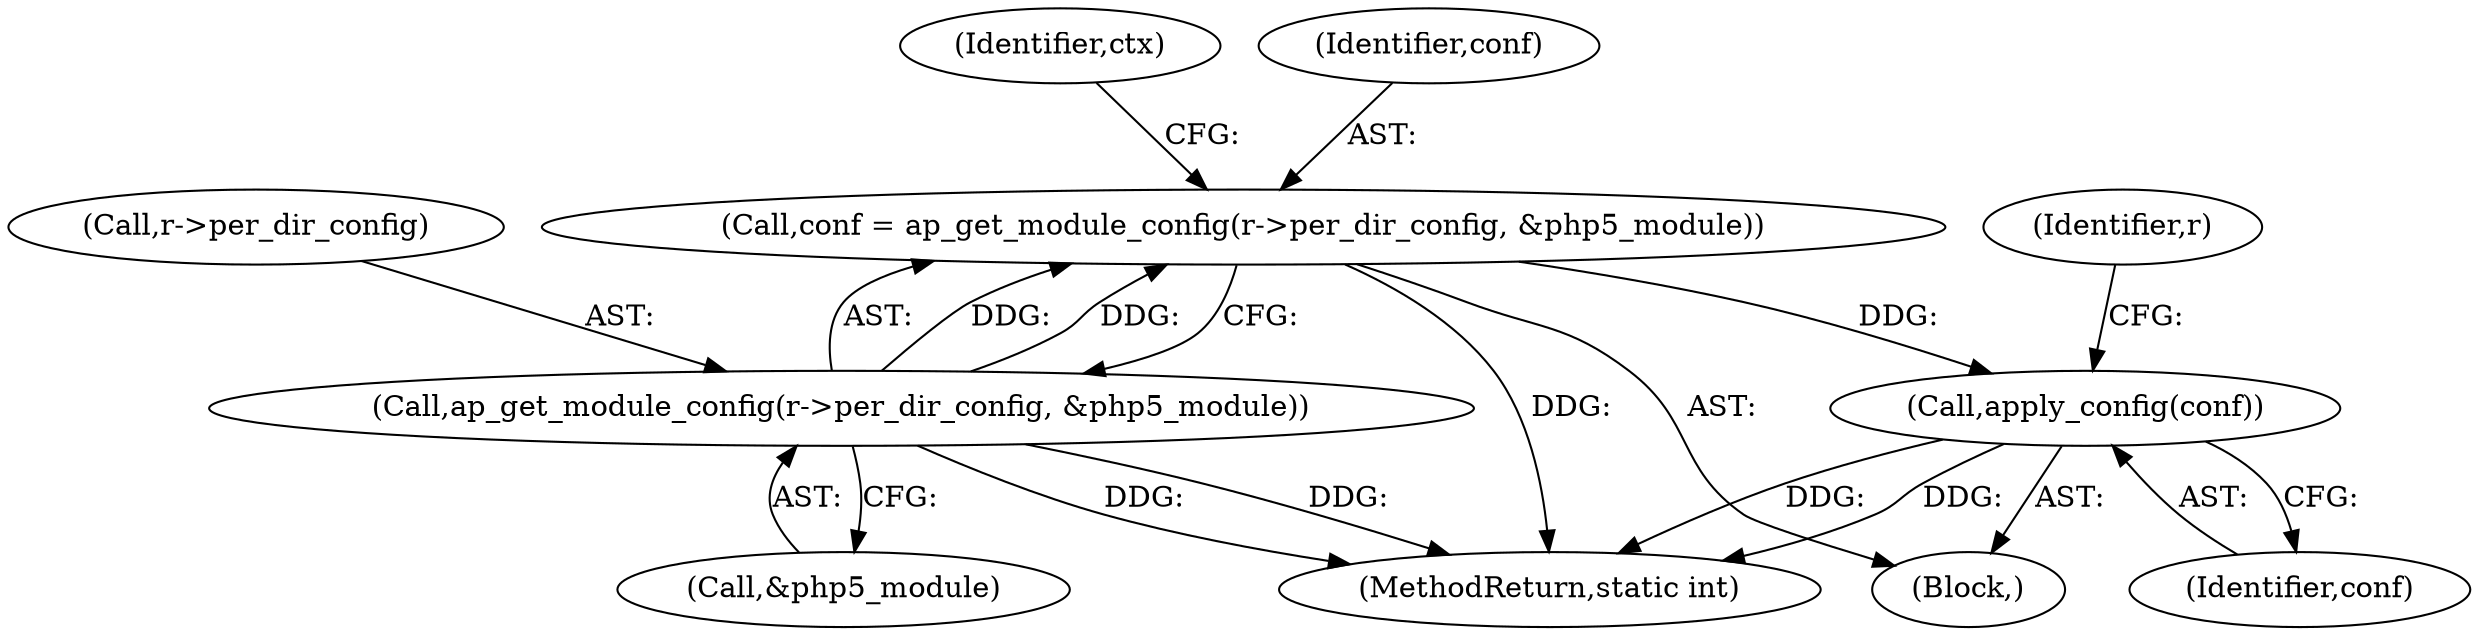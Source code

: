 digraph "0_php-src_23b057742e3cf199612fa8050ae86cae675e214e@pointer" {
"1000197" [label="(Call,apply_config(conf))"];
"1000123" [label="(Call,conf = ap_get_module_config(r->per_dir_config, &php5_module))"];
"1000125" [label="(Call,ap_get_module_config(r->per_dir_config, &php5_module))"];
"1000129" [label="(Call,&php5_module)"];
"1000197" [label="(Call,apply_config(conf))"];
"1000132" [label="(Identifier,ctx)"];
"1000113" [label="(Block,)"];
"1000543" [label="(MethodReturn,static int)"];
"1000126" [label="(Call,r->per_dir_config)"];
"1000125" [label="(Call,ap_get_module_config(r->per_dir_config, &php5_module))"];
"1000123" [label="(Call,conf = ap_get_module_config(r->per_dir_config, &php5_module))"];
"1000124" [label="(Identifier,conf)"];
"1000198" [label="(Identifier,conf)"];
"1000203" [label="(Identifier,r)"];
"1000197" -> "1000113"  [label="AST: "];
"1000197" -> "1000198"  [label="CFG: "];
"1000198" -> "1000197"  [label="AST: "];
"1000203" -> "1000197"  [label="CFG: "];
"1000197" -> "1000543"  [label="DDG: "];
"1000197" -> "1000543"  [label="DDG: "];
"1000123" -> "1000197"  [label="DDG: "];
"1000123" -> "1000113"  [label="AST: "];
"1000123" -> "1000125"  [label="CFG: "];
"1000124" -> "1000123"  [label="AST: "];
"1000125" -> "1000123"  [label="AST: "];
"1000132" -> "1000123"  [label="CFG: "];
"1000123" -> "1000543"  [label="DDG: "];
"1000125" -> "1000123"  [label="DDG: "];
"1000125" -> "1000123"  [label="DDG: "];
"1000125" -> "1000129"  [label="CFG: "];
"1000126" -> "1000125"  [label="AST: "];
"1000129" -> "1000125"  [label="AST: "];
"1000125" -> "1000543"  [label="DDG: "];
"1000125" -> "1000543"  [label="DDG: "];
}
